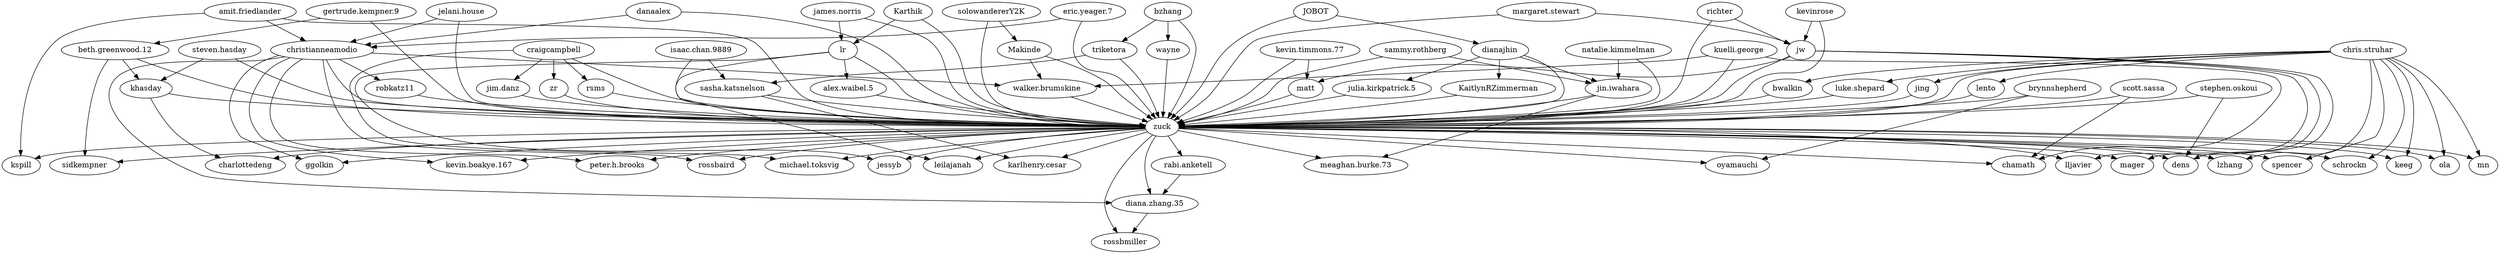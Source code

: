strict digraph  {
	"isaac.chan.9889" -> "sasha.katsnelson";
	"isaac.chan.9889" -> zuck;
	craigcampbell -> "jim.danz";
	craigcampbell -> "michael.toksvig";
	craigcampbell -> zr;
	craigcampbell -> zuck;
	craigcampbell -> rsms;
	"steven.hasday" -> khasday;
	"steven.hasday" -> zuck;
	"james.norris" -> zuck;
	"james.norris" -> lr;
	JOBOT -> dianajhin;
	JOBOT -> zuck;
	"stephen.oskoui" -> dens;
	"stephen.oskoui" -> zuck;
	danaalex -> zuck;
	danaalex -> christianneamodio;
	kevinrose -> zuck;
	kevinrose -> jw;
	"gertrude.kempner.9" -> zuck;
	"gertrude.kempner.9" -> "beth.greenwood.12";
	bzhang -> triketora;
	bzhang -> wayne;
	bzhang -> zuck;
	"amit.friedlander" -> kspill;
	"amit.friedlander" -> zuck;
	"amit.friedlander" -> christianneamodio;
	"eric.yeager.7" -> zuck;
	"eric.yeager.7" -> christianneamodio;
	christianneamodio -> robkatz11;
	christianneamodio -> rossbaird;
	christianneamodio -> ggolkin;
	christianneamodio -> "walker.brumskine";
	christianneamodio -> "diana.zhang.35";
	christianneamodio -> "kevin.boakye.167";
	christianneamodio -> zuck;
	christianneamodio -> "peter.h.brooks";
	"chris.struhar" -> lento;
	"chris.struhar" -> lzhang;
	"chris.struhar" -> spencer;
	"chris.struhar" -> bwalkin;
	"chris.struhar" -> "luke.shepard";
	"chris.struhar" -> schrockn;
	"chris.struhar" -> keeg;
	"chris.struhar" -> ola;
	"chris.struhar" -> jing;
	"chris.struhar" -> zuck;
	"chris.struhar" -> mn;
	zr -> zuck;
	"margaret.stewart" -> zuck;
	"margaret.stewart" -> jw;
	jing -> zuck;
	Karthik -> zuck;
	Karthik -> lr;
	triketora -> "sasha.katsnelson";
	triketora -> zuck;
	"luke.shepard" -> zuck;
	"beth.greenwood.12" -> khasday;
	"beth.greenwood.12" -> sidkempner;
	"beth.greenwood.12" -> zuck;
	robkatz11 -> zuck;
	rsms -> zuck;
	wayne -> zuck;
	"julia.kirkpatrick.5" -> zuck;
	"kuelli.george" -> chamath;
	"kuelli.george" -> "walker.brumskine";
	"kuelli.george" -> zuck;
	khasday -> charlottedeng;
	khasday -> zuck;
	"jim.danz" -> zuck;
	lr -> jessyb;
	lr -> leilajanah;
	lr -> zuck;
	lr -> "alex.waibel.5";
	"alex.waibel.5" -> zuck;
	bwalkin -> zuck;
	solowandererY2K -> Makinde;
	solowandererY2K -> zuck;
	brynnshepherd -> oyamauchi;
	brynnshepherd -> zuck;
	"sammy.rothberg" -> "jin.iwahara";
	"sammy.rothberg" -> zuck;
	jw -> lljavier;
	jw -> mager;
	jw -> dens;
	jw -> zuck;
	jw -> matt;
	"sasha.katsnelson" -> "karlhenry.cesar";
	"sasha.katsnelson" -> zuck;
	Makinde -> "walker.brumskine";
	Makinde -> zuck;
	"scott.sassa" -> chamath;
	"scott.sassa" -> zuck;
	KaitlynRZimmerman -> zuck;
	matt -> zuck;
	"walker.brumskine" -> zuck;
	"natalie.kimmelman" -> "jin.iwahara";
	"natalie.kimmelman" -> zuck;
	"jin.iwahara" -> "meaghan.burke.73";
	"jin.iwahara" -> zuck;
	lento -> zuck;
	zuck -> rossbaird;
	zuck -> chamath;
	zuck -> kspill;
	zuck -> lzhang;
	zuck -> jessyb;
	zuck -> spencer;
	zuck -> lljavier;
	zuck -> oyamauchi;
	zuck -> rossbmiller;
	zuck -> sidkempner;
	zuck -> schrockn;
	zuck -> mager;
	zuck -> ggolkin;
	zuck -> leilajanah;
	zuck -> charlottedeng;
	zuck -> "rabi.anketell";
	zuck -> "meaghan.burke.73";
	zuck -> "karlhenry.cesar";
	zuck -> "diana.zhang.35";
	zuck -> "kevin.boakye.167";
	zuck -> "michael.toksvig";
	zuck -> keeg;
	zuck -> ola;
	zuck -> dens;
	zuck -> mn;
	zuck -> "peter.h.brooks";
	"rabi.anketell" -> "diana.zhang.35";
	"diana.zhang.35" -> rossbmiller;
	"jelani.house" -> zuck;
	"jelani.house" -> christianneamodio;
	dianajhin -> "jin.iwahara";
	dianajhin -> KaitlynRZimmerman;
	dianajhin -> zuck;
	dianajhin -> "julia.kirkpatrick.5";
	"kevin.timmons.77" -> zuck;
	"kevin.timmons.77" -> matt;
	richter -> zuck;
	richter -> jw;
}
